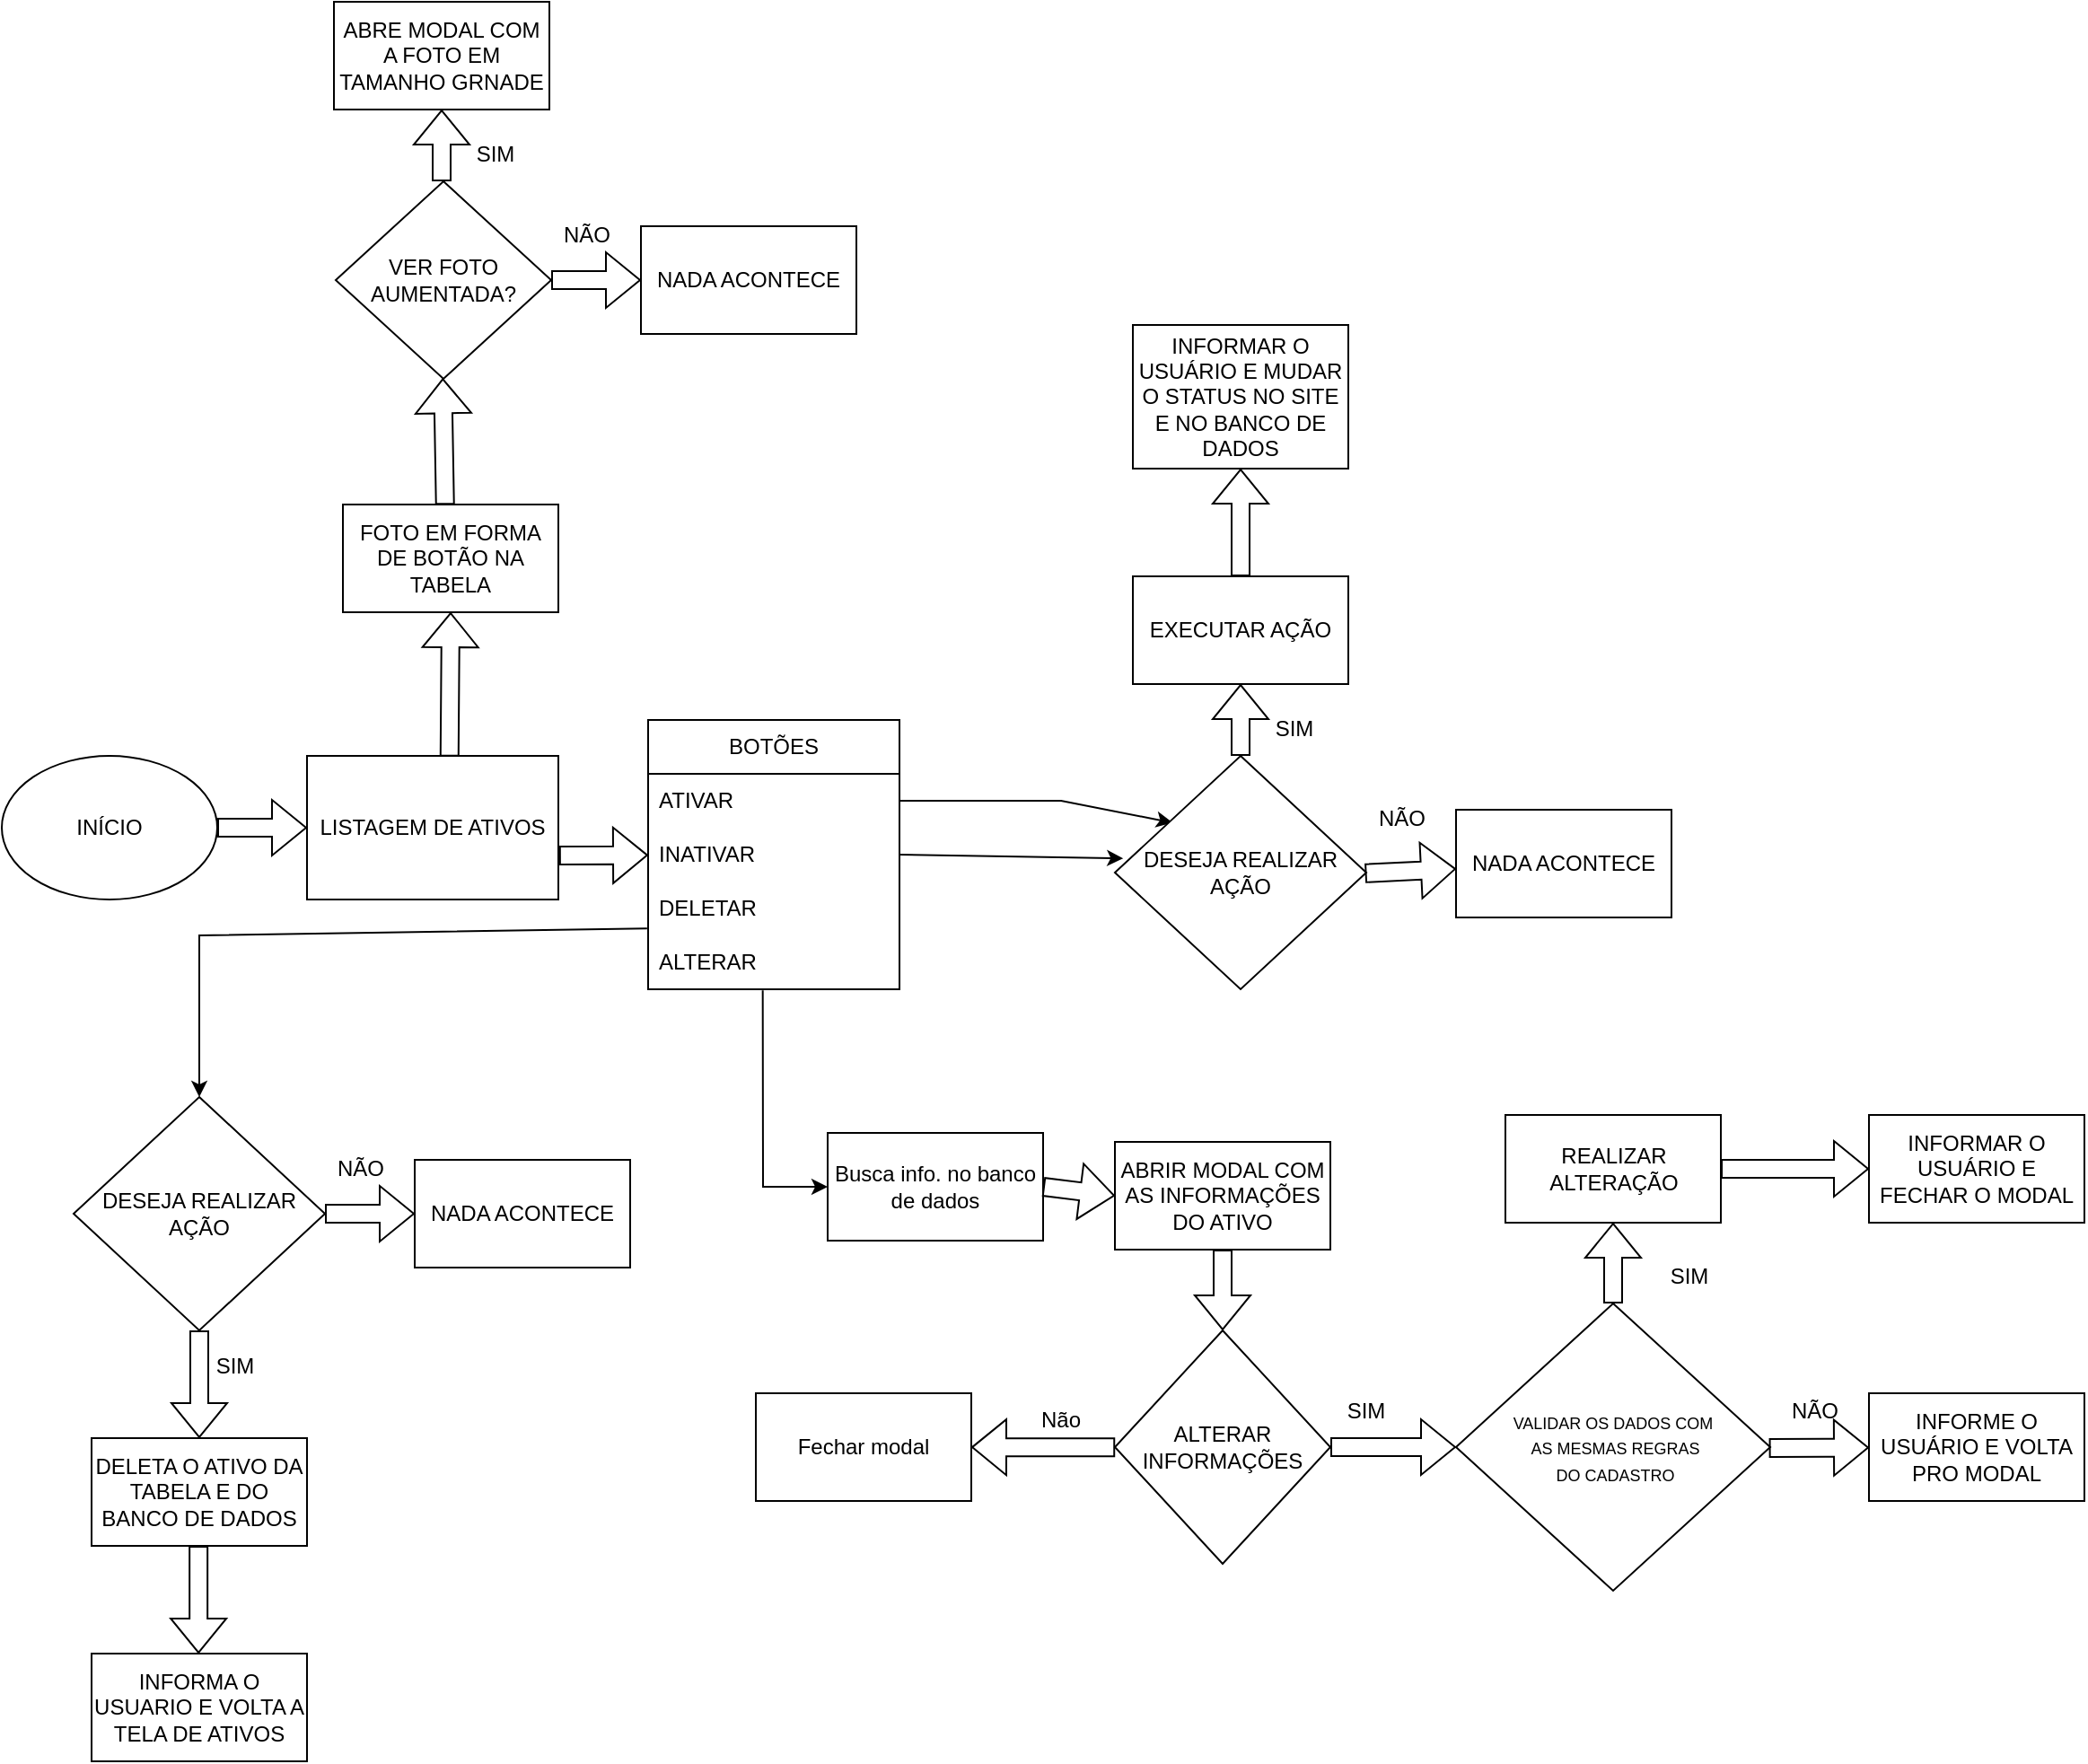 <mxfile version="26.0.16">
  <diagram name="Página-1" id="KziABCx0ukiOCriGJhs5">
    <mxGraphModel dx="1332" dy="1912" grid="1" gridSize="10" guides="1" tooltips="1" connect="1" arrows="1" fold="1" page="1" pageScale="1" pageWidth="827" pageHeight="1169" math="0" shadow="0">
      <root>
        <mxCell id="0" />
        <mxCell id="1" parent="0" />
        <mxCell id="ieJXY2cR4WAPaa232cvW-1" value="INÍCIO" style="ellipse;whiteSpace=wrap;html=1;" parent="1" vertex="1">
          <mxGeometry x="10" y="20" width="120" height="80" as="geometry" />
        </mxCell>
        <mxCell id="ieJXY2cR4WAPaa232cvW-2" value="" style="shape=flexArrow;endArrow=classic;html=1;rounded=0;exitX=1;exitY=0.5;exitDx=0;exitDy=0;" parent="1" source="ieJXY2cR4WAPaa232cvW-1" target="ieJXY2cR4WAPaa232cvW-3" edge="1">
          <mxGeometry width="50" height="50" relative="1" as="geometry">
            <mxPoint x="390" y="300" as="sourcePoint" />
            <mxPoint x="240" y="60" as="targetPoint" />
          </mxGeometry>
        </mxCell>
        <mxCell id="ieJXY2cR4WAPaa232cvW-3" value="LISTAGEM DE ATIVOS" style="rounded=0;whiteSpace=wrap;html=1;" parent="1" vertex="1">
          <mxGeometry x="180" y="20" width="140" height="80" as="geometry" />
        </mxCell>
        <mxCell id="ieJXY2cR4WAPaa232cvW-4" value="" style="shape=flexArrow;endArrow=classic;html=1;rounded=0;exitX=1.003;exitY=0.694;exitDx=0;exitDy=0;exitPerimeter=0;" parent="1" source="ieJXY2cR4WAPaa232cvW-3" target="ieJXY2cR4WAPaa232cvW-5" edge="1">
          <mxGeometry width="50" height="50" relative="1" as="geometry">
            <mxPoint x="390" y="300" as="sourcePoint" />
            <mxPoint x="440" y="60" as="targetPoint" />
          </mxGeometry>
        </mxCell>
        <mxCell id="ieJXY2cR4WAPaa232cvW-5" value="BOTÕES" style="swimlane;fontStyle=0;childLayout=stackLayout;horizontal=1;startSize=30;horizontalStack=0;resizeParent=1;resizeParentMax=0;resizeLast=0;collapsible=1;marginBottom=0;whiteSpace=wrap;html=1;" parent="1" vertex="1">
          <mxGeometry x="370" width="140" height="150" as="geometry" />
        </mxCell>
        <mxCell id="ieJXY2cR4WAPaa232cvW-6" value="ATIVAR&lt;span style=&quot;white-space: pre;&quot;&gt;&#x9;&lt;/span&gt;" style="text;strokeColor=none;fillColor=none;align=left;verticalAlign=middle;spacingLeft=4;spacingRight=4;overflow=hidden;points=[[0,0.5],[1,0.5]];portConstraint=eastwest;rotatable=0;whiteSpace=wrap;html=1;" parent="ieJXY2cR4WAPaa232cvW-5" vertex="1">
          <mxGeometry y="30" width="140" height="30" as="geometry" />
        </mxCell>
        <mxCell id="ieJXY2cR4WAPaa232cvW-7" value="INATIVAR" style="text;strokeColor=none;fillColor=none;align=left;verticalAlign=middle;spacingLeft=4;spacingRight=4;overflow=hidden;points=[[0,0.5],[1,0.5]];portConstraint=eastwest;rotatable=0;whiteSpace=wrap;html=1;" parent="ieJXY2cR4WAPaa232cvW-5" vertex="1">
          <mxGeometry y="60" width="140" height="30" as="geometry" />
        </mxCell>
        <mxCell id="ieJXY2cR4WAPaa232cvW-8" value="DELETAR" style="text;strokeColor=none;fillColor=none;align=left;verticalAlign=middle;spacingLeft=4;spacingRight=4;overflow=hidden;points=[[0,0.5],[1,0.5]];portConstraint=eastwest;rotatable=0;whiteSpace=wrap;html=1;" parent="ieJXY2cR4WAPaa232cvW-5" vertex="1">
          <mxGeometry y="90" width="140" height="30" as="geometry" />
        </mxCell>
        <mxCell id="ieJXY2cR4WAPaa232cvW-9" value="ALTERAR" style="text;strokeColor=none;fillColor=none;align=left;verticalAlign=middle;spacingLeft=4;spacingRight=4;overflow=hidden;points=[[0,0.5],[1,0.5]];portConstraint=eastwest;rotatable=0;whiteSpace=wrap;html=1;" parent="ieJXY2cR4WAPaa232cvW-5" vertex="1">
          <mxGeometry y="120" width="140" height="30" as="geometry" />
        </mxCell>
        <mxCell id="ieJXY2cR4WAPaa232cvW-10" value="" style="endArrow=classic;html=1;rounded=0;exitX=1;exitY=0.5;exitDx=0;exitDy=0;entryX=0.229;entryY=0.286;entryDx=0;entryDy=0;entryPerimeter=0;" parent="1" source="ieJXY2cR4WAPaa232cvW-6" target="ieJXY2cR4WAPaa232cvW-12" edge="1">
          <mxGeometry width="50" height="50" relative="1" as="geometry">
            <mxPoint x="540" y="50" as="sourcePoint" />
            <mxPoint x="600" y="-70" as="targetPoint" />
            <Array as="points">
              <mxPoint x="600" y="45" />
            </Array>
          </mxGeometry>
        </mxCell>
        <mxCell id="ieJXY2cR4WAPaa232cvW-12" value="DESEJA REALIZAR AÇÃO" style="rhombus;whiteSpace=wrap;html=1;" parent="1" vertex="1">
          <mxGeometry x="630" y="20" width="140" height="130" as="geometry" />
        </mxCell>
        <mxCell id="ieJXY2cR4WAPaa232cvW-15" value="" style="endArrow=classic;html=1;rounded=0;exitX=1;exitY=0.5;exitDx=0;exitDy=0;entryX=0.033;entryY=0.439;entryDx=0;entryDy=0;entryPerimeter=0;" parent="1" source="ieJXY2cR4WAPaa232cvW-7" target="ieJXY2cR4WAPaa232cvW-12" edge="1">
          <mxGeometry width="50" height="50" relative="1" as="geometry">
            <mxPoint x="530" y="50" as="sourcePoint" />
            <mxPoint x="580" as="targetPoint" />
          </mxGeometry>
        </mxCell>
        <mxCell id="ieJXY2cR4WAPaa232cvW-17" value="" style="shape=flexArrow;endArrow=classic;html=1;rounded=0;exitX=0.5;exitY=0;exitDx=0;exitDy=0;" parent="1" source="ieJXY2cR4WAPaa232cvW-12" target="ieJXY2cR4WAPaa232cvW-18" edge="1">
          <mxGeometry width="50" height="50" relative="1" as="geometry">
            <mxPoint x="700" y="10" as="sourcePoint" />
            <mxPoint x="700" y="-50" as="targetPoint" />
          </mxGeometry>
        </mxCell>
        <mxCell id="ieJXY2cR4WAPaa232cvW-18" value="EXECUTAR AÇÃO" style="rounded=0;whiteSpace=wrap;html=1;" parent="1" vertex="1">
          <mxGeometry x="640" y="-80" width="120" height="60" as="geometry" />
        </mxCell>
        <mxCell id="ieJXY2cR4WAPaa232cvW-19" value="" style="shape=flexArrow;endArrow=classic;html=1;rounded=0;exitX=1;exitY=0.5;exitDx=0;exitDy=0;" parent="1" target="ieJXY2cR4WAPaa232cvW-20" edge="1">
          <mxGeometry width="50" height="50" relative="1" as="geometry">
            <mxPoint x="190.0" y="275" as="sourcePoint" />
            <mxPoint x="250" y="275" as="targetPoint" />
          </mxGeometry>
        </mxCell>
        <mxCell id="ieJXY2cR4WAPaa232cvW-20" value="NADA ACONTECE" style="rounded=0;whiteSpace=wrap;html=1;" parent="1" vertex="1">
          <mxGeometry x="240" y="245" width="120" height="60" as="geometry" />
        </mxCell>
        <mxCell id="ieJXY2cR4WAPaa232cvW-21" value="NÃO" style="text;strokeColor=none;align=center;fillColor=none;html=1;verticalAlign=middle;whiteSpace=wrap;rounded=0;" parent="1" vertex="1">
          <mxGeometry x="180" y="235" width="60" height="30" as="geometry" />
        </mxCell>
        <mxCell id="ieJXY2cR4WAPaa232cvW-22" value="SIM" style="text;strokeColor=none;align=center;fillColor=none;html=1;verticalAlign=middle;whiteSpace=wrap;rounded=0;" parent="1" vertex="1">
          <mxGeometry x="700" y="-10" width="60" height="30" as="geometry" />
        </mxCell>
        <mxCell id="ieJXY2cR4WAPaa232cvW-24" value="" style="endArrow=classic;html=1;rounded=0;exitX=0.456;exitY=1.019;exitDx=0;exitDy=0;exitPerimeter=0;" parent="1" source="ieJXY2cR4WAPaa232cvW-9" edge="1">
          <mxGeometry width="50" height="50" relative="1" as="geometry">
            <mxPoint x="410" y="190" as="sourcePoint" />
            <mxPoint x="470" y="260" as="targetPoint" />
            <Array as="points">
              <mxPoint x="434" y="260" />
            </Array>
          </mxGeometry>
        </mxCell>
        <mxCell id="ieJXY2cR4WAPaa232cvW-25" value="ABRIR MODAL COM AS INFORMAÇÕES DO ATIVO" style="rounded=0;whiteSpace=wrap;html=1;" parent="1" vertex="1">
          <mxGeometry x="630" y="235" width="120" height="60" as="geometry" />
        </mxCell>
        <mxCell id="ieJXY2cR4WAPaa232cvW-26" value="" style="shape=flexArrow;endArrow=classic;html=1;rounded=0;exitX=0.5;exitY=1;exitDx=0;exitDy=0;" parent="1" source="ieJXY2cR4WAPaa232cvW-25" target="ieJXY2cR4WAPaa232cvW-28" edge="1">
          <mxGeometry width="50" height="50" relative="1" as="geometry">
            <mxPoint x="665" y="390" as="sourcePoint" />
            <mxPoint x="690" y="330" as="targetPoint" />
          </mxGeometry>
        </mxCell>
        <mxCell id="ieJXY2cR4WAPaa232cvW-28" value="ALTERAR INFORMAÇÕES" style="rhombus;whiteSpace=wrap;html=1;" parent="1" vertex="1">
          <mxGeometry x="630" y="340" width="120" height="130" as="geometry" />
        </mxCell>
        <mxCell id="ieJXY2cR4WAPaa232cvW-29" value="" style="shape=flexArrow;endArrow=classic;html=1;rounded=0;exitX=1;exitY=0.5;exitDx=0;exitDy=0;" parent="1" source="ieJXY2cR4WAPaa232cvW-28" target="ieJXY2cR4WAPaa232cvW-30" edge="1">
          <mxGeometry width="50" height="50" relative="1" as="geometry">
            <mxPoint x="800" y="420" as="sourcePoint" />
            <mxPoint x="810" y="405" as="targetPoint" />
          </mxGeometry>
        </mxCell>
        <mxCell id="ieJXY2cR4WAPaa232cvW-30" value="&lt;font style=&quot;font-size: 9px;&quot;&gt;VALIDAR OS DADOS COM&lt;/font&gt;&lt;div&gt;&lt;font style=&quot;font-size: 9px;&quot;&gt;&amp;nbsp;AS MESMAS REGRAS&lt;/font&gt;&lt;/div&gt;&lt;div&gt;&lt;font style=&quot;font-size: 9px;&quot;&gt;&amp;nbsp;DO CADASTRO&lt;/font&gt;&lt;/div&gt;" style="rhombus;whiteSpace=wrap;html=1;" parent="1" vertex="1">
          <mxGeometry x="820" y="325" width="175" height="160" as="geometry" />
        </mxCell>
        <mxCell id="ieJXY2cR4WAPaa232cvW-31" value="" style="shape=flexArrow;endArrow=classic;html=1;rounded=0;exitX=0.5;exitY=0;exitDx=0;exitDy=0;" parent="1" source="ieJXY2cR4WAPaa232cvW-30" target="ieJXY2cR4WAPaa232cvW-32" edge="1">
          <mxGeometry width="50" height="50" relative="1" as="geometry">
            <mxPoint x="890" y="290" as="sourcePoint" />
            <mxPoint x="908" y="270" as="targetPoint" />
          </mxGeometry>
        </mxCell>
        <mxCell id="ieJXY2cR4WAPaa232cvW-32" value="REALIZAR ALTERAÇÃO" style="rounded=0;whiteSpace=wrap;html=1;" parent="1" vertex="1">
          <mxGeometry x="847.5" y="220" width="120" height="60" as="geometry" />
        </mxCell>
        <mxCell id="ieJXY2cR4WAPaa232cvW-33" value="" style="shape=flexArrow;endArrow=classic;html=1;rounded=0;exitX=1;exitY=0.5;exitDx=0;exitDy=0;" parent="1" source="ieJXY2cR4WAPaa232cvW-32" target="ieJXY2cR4WAPaa232cvW-34" edge="1">
          <mxGeometry width="50" height="50" relative="1" as="geometry">
            <mxPoint x="520" y="360" as="sourcePoint" />
            <mxPoint x="1037.143" y="250" as="targetPoint" />
          </mxGeometry>
        </mxCell>
        <mxCell id="ieJXY2cR4WAPaa232cvW-34" value="INFORMAR O USUÁRIO E FECHAR O MODAL" style="rounded=0;whiteSpace=wrap;html=1;" parent="1" vertex="1">
          <mxGeometry x="1050.003" y="220" width="120" height="60" as="geometry" />
        </mxCell>
        <mxCell id="ieJXY2cR4WAPaa232cvW-35" value="SIM" style="text;strokeColor=none;align=center;fillColor=none;html=1;verticalAlign=middle;whiteSpace=wrap;rounded=0;" parent="1" vertex="1">
          <mxGeometry x="740" y="370" width="60" height="30" as="geometry" />
        </mxCell>
        <mxCell id="ieJXY2cR4WAPaa232cvW-36" value="SIM" style="text;strokeColor=none;align=center;fillColor=none;html=1;verticalAlign=middle;whiteSpace=wrap;rounded=0;" parent="1" vertex="1">
          <mxGeometry x="920" y="295" width="60" height="30" as="geometry" />
        </mxCell>
        <mxCell id="ieJXY2cR4WAPaa232cvW-37" value="" style="shape=flexArrow;endArrow=classic;html=1;rounded=0;exitX=0.996;exitY=0.503;exitDx=0;exitDy=0;exitPerimeter=0;" parent="1" source="ieJXY2cR4WAPaa232cvW-30" target="ieJXY2cR4WAPaa232cvW-38" edge="1">
          <mxGeometry width="50" height="50" relative="1" as="geometry">
            <mxPoint x="991" y="406" as="sourcePoint" />
            <mxPoint x="1060" y="406" as="targetPoint" />
          </mxGeometry>
        </mxCell>
        <mxCell id="ieJXY2cR4WAPaa232cvW-38" value="INFORME O USUÁRIO E VOLTA PRO MODAL" style="rounded=0;whiteSpace=wrap;html=1;" parent="1" vertex="1">
          <mxGeometry x="1050" y="375" width="120" height="60" as="geometry" />
        </mxCell>
        <mxCell id="ieJXY2cR4WAPaa232cvW-39" value="NÃO" style="text;strokeColor=none;align=center;fillColor=none;html=1;verticalAlign=middle;whiteSpace=wrap;rounded=0;" parent="1" vertex="1">
          <mxGeometry x="990" y="370" width="60" height="30" as="geometry" />
        </mxCell>
        <mxCell id="ieJXY2cR4WAPaa232cvW-40" value="" style="shape=flexArrow;endArrow=classic;html=1;rounded=0;exitX=0.5;exitY=0;exitDx=0;exitDy=0;" parent="1" source="ieJXY2cR4WAPaa232cvW-18" target="ieJXY2cR4WAPaa232cvW-41" edge="1">
          <mxGeometry width="50" height="50" relative="1" as="geometry">
            <mxPoint x="690" y="-80" as="sourcePoint" />
            <mxPoint x="700" y="-170" as="targetPoint" />
          </mxGeometry>
        </mxCell>
        <mxCell id="ieJXY2cR4WAPaa232cvW-41" value="INFORMAR O USUÁRIO E MUDAR O STATUS NO SITE E NO BANCO DE DADOS" style="rounded=0;whiteSpace=wrap;html=1;" parent="1" vertex="1">
          <mxGeometry x="640" y="-220" width="120" height="80" as="geometry" />
        </mxCell>
        <mxCell id="ieJXY2cR4WAPaa232cvW-42" value="" style="shape=flexArrow;endArrow=classic;html=1;rounded=0;exitX=0.001;exitY=0.501;exitDx=0;exitDy=0;exitPerimeter=0;" parent="1" source="ieJXY2cR4WAPaa232cvW-28" target="ieJXY2cR4WAPaa232cvW-43" edge="1">
          <mxGeometry width="50" height="50" relative="1" as="geometry">
            <mxPoint x="420" y="350" as="sourcePoint" />
            <mxPoint x="540" y="405" as="targetPoint" />
          </mxGeometry>
        </mxCell>
        <mxCell id="ieJXY2cR4WAPaa232cvW-43" value="Fechar modal" style="rounded=0;whiteSpace=wrap;html=1;" parent="1" vertex="1">
          <mxGeometry x="430" y="375" width="120" height="60" as="geometry" />
        </mxCell>
        <mxCell id="1HmBb6lr8b9uopMIr8AX-1" value="Busca info. no banco de dados" style="rounded=0;whiteSpace=wrap;html=1;" parent="1" vertex="1">
          <mxGeometry x="470" y="230" width="120" height="60" as="geometry" />
        </mxCell>
        <mxCell id="1HmBb6lr8b9uopMIr8AX-2" value="" style="shape=flexArrow;endArrow=classic;html=1;rounded=0;exitX=1;exitY=0.5;exitDx=0;exitDy=0;entryX=0;entryY=0.5;entryDx=0;entryDy=0;" parent="1" source="1HmBb6lr8b9uopMIr8AX-1" target="ieJXY2cR4WAPaa232cvW-25" edge="1">
          <mxGeometry width="50" height="50" relative="1" as="geometry">
            <mxPoint x="570" y="320" as="sourcePoint" />
            <mxPoint x="570" y="365" as="targetPoint" />
          </mxGeometry>
        </mxCell>
        <mxCell id="1HmBb6lr8b9uopMIr8AX-3" value="Não" style="text;strokeColor=none;align=center;fillColor=none;html=1;verticalAlign=middle;whiteSpace=wrap;rounded=0;" parent="1" vertex="1">
          <mxGeometry x="570" y="375" width="60" height="30" as="geometry" />
        </mxCell>
        <mxCell id="NPxCwYJ_W0JfkLskCMDr-1" value="" style="endArrow=classic;html=1;rounded=0;exitX=-0.004;exitY=0.87;exitDx=0;exitDy=0;exitPerimeter=0;entryX=0.5;entryY=0;entryDx=0;entryDy=0;" edge="1" parent="1" source="ieJXY2cR4WAPaa232cvW-8" target="NPxCwYJ_W0JfkLskCMDr-2">
          <mxGeometry width="50" height="50" relative="1" as="geometry">
            <mxPoint x="520" y="85" as="sourcePoint" />
            <mxPoint x="230" y="210" as="targetPoint" />
            <Array as="points">
              <mxPoint x="120" y="120" />
            </Array>
          </mxGeometry>
        </mxCell>
        <mxCell id="NPxCwYJ_W0JfkLskCMDr-2" value="DESEJA REALIZAR AÇÃO" style="rhombus;whiteSpace=wrap;html=1;" vertex="1" parent="1">
          <mxGeometry x="50" y="210" width="140" height="130" as="geometry" />
        </mxCell>
        <mxCell id="NPxCwYJ_W0JfkLskCMDr-5" value="" style="shape=flexArrow;endArrow=classic;html=1;rounded=0;exitX=0.5;exitY=1;exitDx=0;exitDy=0;" edge="1" parent="1" source="NPxCwYJ_W0JfkLskCMDr-2">
          <mxGeometry width="50" height="50" relative="1" as="geometry">
            <mxPoint x="260" y="190" as="sourcePoint" />
            <mxPoint x="120" y="400" as="targetPoint" />
          </mxGeometry>
        </mxCell>
        <mxCell id="NPxCwYJ_W0JfkLskCMDr-6" value="" style="shape=flexArrow;endArrow=classic;html=1;rounded=0;exitX=0.567;exitY=0.004;exitDx=0;exitDy=0;exitPerimeter=0;" edge="1" parent="1" source="ieJXY2cR4WAPaa232cvW-3">
          <mxGeometry width="50" height="50" relative="1" as="geometry">
            <mxPoint x="370" y="40" as="sourcePoint" />
            <mxPoint x="260" y="-60" as="targetPoint" />
          </mxGeometry>
        </mxCell>
        <mxCell id="NPxCwYJ_W0JfkLskCMDr-7" value="FOTO EM FORMA DE BOTÃO NA TABELA" style="rounded=0;whiteSpace=wrap;html=1;" vertex="1" parent="1">
          <mxGeometry x="200" y="-120" width="120" height="60" as="geometry" />
        </mxCell>
        <mxCell id="NPxCwYJ_W0JfkLskCMDr-8" value="VER FOTO AUMENTADA?" style="rhombus;whiteSpace=wrap;html=1;" vertex="1" parent="1">
          <mxGeometry x="196" y="-300" width="120" height="110" as="geometry" />
        </mxCell>
        <mxCell id="NPxCwYJ_W0JfkLskCMDr-9" value="" style="shape=flexArrow;endArrow=classic;html=1;rounded=0;exitX=0.474;exitY=0.001;exitDx=0;exitDy=0;exitPerimeter=0;entryX=0.497;entryY=0.997;entryDx=0;entryDy=0;entryPerimeter=0;" edge="1" parent="1" source="NPxCwYJ_W0JfkLskCMDr-7" target="NPxCwYJ_W0JfkLskCMDr-8">
          <mxGeometry width="50" height="50" relative="1" as="geometry">
            <mxPoint x="249" y="-120" as="sourcePoint" />
            <mxPoint x="251" y="-199" as="targetPoint" />
          </mxGeometry>
        </mxCell>
        <mxCell id="NPxCwYJ_W0JfkLskCMDr-12" value="" style="shape=flexArrow;endArrow=classic;html=1;rounded=0;exitX=0.995;exitY=0.503;exitDx=0;exitDy=0;exitPerimeter=0;" edge="1" parent="1" target="NPxCwYJ_W0JfkLskCMDr-13" source="ieJXY2cR4WAPaa232cvW-12">
          <mxGeometry width="50" height="50" relative="1" as="geometry">
            <mxPoint x="770.0" y="80" as="sourcePoint" />
            <mxPoint x="830" y="80" as="targetPoint" />
          </mxGeometry>
        </mxCell>
        <mxCell id="NPxCwYJ_W0JfkLskCMDr-13" value="NADA ACONTECE" style="rounded=0;whiteSpace=wrap;html=1;" vertex="1" parent="1">
          <mxGeometry x="820" y="50" width="120" height="60" as="geometry" />
        </mxCell>
        <mxCell id="NPxCwYJ_W0JfkLskCMDr-14" value="NÃO" style="text;strokeColor=none;align=center;fillColor=none;html=1;verticalAlign=middle;whiteSpace=wrap;rounded=0;" vertex="1" parent="1">
          <mxGeometry x="760" y="40" width="60" height="30" as="geometry" />
        </mxCell>
        <mxCell id="NPxCwYJ_W0JfkLskCMDr-15" value="" style="shape=flexArrow;endArrow=classic;html=1;rounded=0;exitX=1;exitY=0.5;exitDx=0;exitDy=0;" edge="1" parent="1" target="NPxCwYJ_W0JfkLskCMDr-16">
          <mxGeometry width="50" height="50" relative="1" as="geometry">
            <mxPoint x="316.0" y="-245" as="sourcePoint" />
            <mxPoint x="376" y="-245" as="targetPoint" />
          </mxGeometry>
        </mxCell>
        <mxCell id="NPxCwYJ_W0JfkLskCMDr-16" value="NADA ACONTECE" style="rounded=0;whiteSpace=wrap;html=1;" vertex="1" parent="1">
          <mxGeometry x="366" y="-275" width="120" height="60" as="geometry" />
        </mxCell>
        <mxCell id="NPxCwYJ_W0JfkLskCMDr-17" value="NÃO" style="text;strokeColor=none;align=center;fillColor=none;html=1;verticalAlign=middle;whiteSpace=wrap;rounded=0;" vertex="1" parent="1">
          <mxGeometry x="306" y="-285" width="60" height="30" as="geometry" />
        </mxCell>
        <mxCell id="NPxCwYJ_W0JfkLskCMDr-18" value="" style="shape=flexArrow;endArrow=classic;html=1;rounded=0;exitX=0.5;exitY=0;exitDx=0;exitDy=0;" edge="1" parent="1" target="NPxCwYJ_W0JfkLskCMDr-19">
          <mxGeometry width="50" height="50" relative="1" as="geometry">
            <mxPoint x="255" y="-300" as="sourcePoint" />
            <mxPoint x="255" y="-370" as="targetPoint" />
          </mxGeometry>
        </mxCell>
        <mxCell id="NPxCwYJ_W0JfkLskCMDr-19" value="ABRE MODAL COM A FOTO EM TAMANHO GRNADE" style="rounded=0;whiteSpace=wrap;html=1;" vertex="1" parent="1">
          <mxGeometry x="195" y="-400" width="120" height="60" as="geometry" />
        </mxCell>
        <mxCell id="NPxCwYJ_W0JfkLskCMDr-20" value="SIM" style="text;strokeColor=none;align=center;fillColor=none;html=1;verticalAlign=middle;whiteSpace=wrap;rounded=0;" vertex="1" parent="1">
          <mxGeometry x="255" y="-330" width="60" height="30" as="geometry" />
        </mxCell>
        <mxCell id="NPxCwYJ_W0JfkLskCMDr-21" value="SIM" style="text;strokeColor=none;align=center;fillColor=none;html=1;verticalAlign=middle;whiteSpace=wrap;rounded=0;" vertex="1" parent="1">
          <mxGeometry x="110" y="350" width="60" height="20" as="geometry" />
        </mxCell>
        <mxCell id="NPxCwYJ_W0JfkLskCMDr-22" value="DELETA O ATIVO DA TABELA E DO BANCO DE DADOS" style="rounded=0;whiteSpace=wrap;html=1;" vertex="1" parent="1">
          <mxGeometry x="60" y="400" width="120" height="60" as="geometry" />
        </mxCell>
        <mxCell id="NPxCwYJ_W0JfkLskCMDr-23" value="" style="shape=flexArrow;endArrow=classic;html=1;rounded=0;exitX=0.5;exitY=1;exitDx=0;exitDy=0;" edge="1" parent="1">
          <mxGeometry width="50" height="50" relative="1" as="geometry">
            <mxPoint x="119.58" y="460" as="sourcePoint" />
            <mxPoint x="119.58" y="520" as="targetPoint" />
          </mxGeometry>
        </mxCell>
        <mxCell id="NPxCwYJ_W0JfkLskCMDr-24" value="INFORMA O USUARIO E VOLTA A TELA DE ATIVOS" style="rounded=0;whiteSpace=wrap;html=1;" vertex="1" parent="1">
          <mxGeometry x="60" y="520" width="120" height="60" as="geometry" />
        </mxCell>
      </root>
    </mxGraphModel>
  </diagram>
</mxfile>

